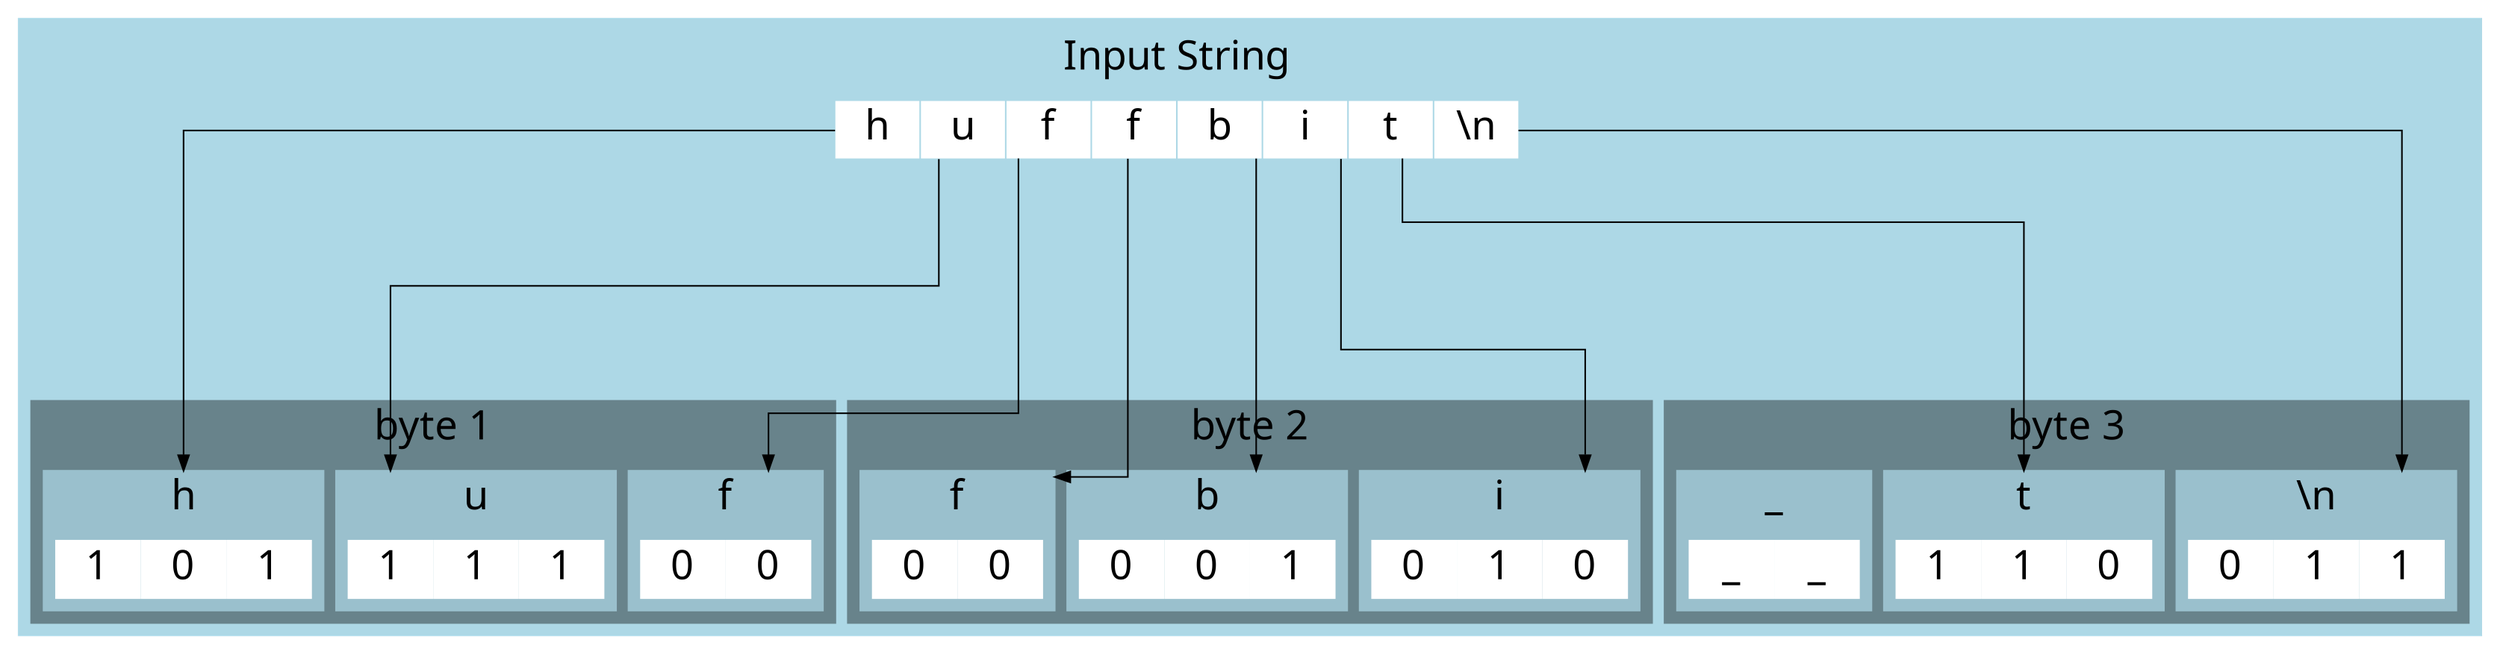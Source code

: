 digraph output_string {
  bgcolor=transparent;
  graph [splines=ortho nodesep=0 fontsize=26 fontname="HackNerdFont" style=filled color=lightblue];
  node [fontsize=26 fontname="HackNerdFont" style=filled color=white shape=box];
  edge [minlen=5];
  compound=true;

  subgraph cluster_output {
    subgraph cluster_input {
      label = "Input String";
      rankdir=LR;
      h [label="h", shape=plaintext];
      u [label="u", shape=plaintext];
      f [label="f", shape=plaintext];
      f2 [label="f", shape=plaintext];
      b [label="b", shape=plaintext];
      i [label="i", shape=plaintext];
      t [label="t", shape=plaintext];
      newline [label="\\n", shape=plaintext];
    }

    subgraph cluster_byte1 {
      label = "byte 1";
      color = lightblue4;
      rankdir=LR;
      subgraph cluster_char1 {
        label = "h";
        color = lightblue3;
        by1b1[label="1"];
        by1b2[label="0"];
        by1b3[label="1"];
      }
      subgraph cluster_char2 {
        label = "u";
        color = lightblue3;
        by1b4[label="1"];
        by1b5[label="1"];
        by1b6[label="1"];
      }
      subgraph cluster_char3 {
        label = "f";
        color = lightblue3;
        by1b7[label="0"];
        by1b8[label="0"];
      }
    }
    subgraph cluster_byte2 {
      label = "byte 2";
      color = lightblue4;
      subgraph cluster_char4 {
        label = "f";
        color = lightblue3;
        by2b1[label="0"];
        by2b2[label="0"];
      }
      subgraph cluster_char5 {
        label = "b";
        color = lightblue3;
        by2b3[label="1"];
        by2b4[label="0"];
        by2b5[label="0"];
      }
      subgraph cluster_char6 {
        label = "i";
        color = lightblue3;
        by2b6[label="0"];
        by2b7[label="1"];
        by2b8[label="0"];
      }
    }
    subgraph cluster_byte3 {
      label = "byte 3";
      color = lightblue4;
        subgraph cluster_char7 {
        label = "t";
        color = lightblue3;
        by3b1[label="0"];
        by3b2[label="1"];
        by3b3[label="1"];
      }
        subgraph cluster_char8 {
        label = "\\n";
        color = lightblue3;
        by3b4[label="1"];
        by3b5[label="1"];
        by3b6[label="0"];
      }
        subgraph cluster_char9 {
        label = "_";
        color = lightblue3;
        by3b7[label="_"];
        by3b8[label="_"];
      }
    }

    // Connections
    h -> by1b2[lhead=cluster_char1];
    u -> by1b6[lhead=cluster_char2];
    f -> by1b7[lhead=cluster_char3];
    f2 -> by2b1[lhead=cluster_char4];
    b -> by2b3[lhead=cluster_char5];
    i -> by2b6[lhead=cluster_char6];
    t -> by3b2[lhead=cluster_char7];
    newline -> by3b4[lhead=cluster_char8];
  }
}

